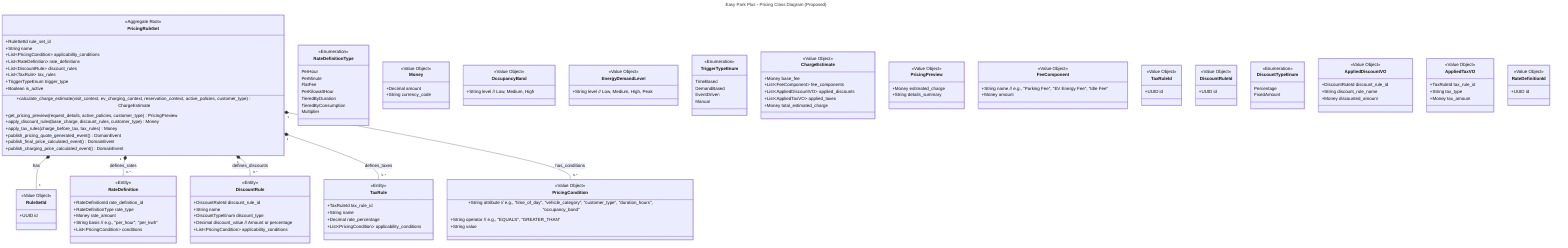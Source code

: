 ---
title: Easy Park Plus - Pricing Class Diagram (Proposed)
---

classDiagram
    class PricingRuleSet {
        <<Aggregate Root>>
        +RuleSetId rule_set_id
        +String name
        +List~PricingCondition~ applicability_conditions
        +List~RateDefinition~ rate_definitions
        +List~DiscountRule~ discount_rules
        +List~TaxRule~ tax_rules
        +TriggerTypeEnum trigger_type
        +Boolean is_active
        +calculate_charge_estimate(visit_context, ev_charging_context, reservation_context, active_policies, customer_type) ChargeEstimate
        +get_pricing_preview(request_details, active_policies, customer_type) PricingPreview
        +apply_discount_rules(base_charge, discount_rules, customer_type) Money
        +apply_tax_rules(charge_before_tax, tax_rules) Money
        +publish_pricing_quote_generated_event() DomainEvent
        +publish_final_price_calculated_event() DomainEvent
        +publish_charging_price_calculated_event() DomainEvent
    }

    class RateDefinition {
        <<Entity>>
        +RateDefinitionId rate_definition_id
        +RateDefinitionType rate_type
        +Money rate_amount
        +String basis // e.g., "per_hour", "per_kwh"
        +List~PricingCondition~ conditions
    }
    class TaxRule {
        <<Entity>>
        +TaxRuleId tax_rule_id
        +String name
        +Decimal rate_percentage
        +List~PricingCondition~ applicability_conditions
    }
    class DiscountRule {
        <<Entity>>
        +DiscountRuleId discount_rule_id
        +String name
        +DiscountTypeEnum discount_type
        +Decimal discount_value // Amount or percentage
        +List~PricingCondition~ applicability_conditions
    }

    class RuleSetId {
        <<Value Object>>
        +UUID id
    }
    class PricingCondition {
        <<Value Object>>
        +String attribute // e.g., "time_of_day", "vehicle_category", "customer_type", "duration_hours", "occupancy_band"
        +String operator // e.g., "EQUALS", "GREATER_THAN"
        +String value
    }
    class RateDefinitionType {
        <<Enumeration>>
        PerHour
        PerMinute
        FlatFee
        PerKilowattHour
        TieredByDuration
        TieredByConsumption
        Multiplier
    }
    class Money {
        <<Value Object>>
        +Decimal amount
        +String currency_code
    }
    class OccupancyBand {
        <<Value Object>>
        +String level // Low, Medium, High
    }
    class EnergyDemandLevel {
        <<Value Object>>
        +String level // Low, Medium, High, Peak
    }
    class TriggerTypeEnum {
        <<Enumeration>>
        TimeBased
        DemandBased
        EventDriven
        Manual
    }
    class ChargeEstimate {
        <<Value Object>>
        +Money base_fee
        +List~FeeComponent~ fee_components
        +List~AppliedDiscountVO~ applied_discounts
        +List~AppliedTaxVO~ applied_taxes
        +Money total_estimated_charge
    }
    class PricingPreview {
        <<Value Object>>
        +Money estimated_charge
        +String details_summary
    }
    class FeeComponent {
        <<Value Object>>
        +String name // e.g., "Parking Fee", "EV Energy Fee", "Idle Fee"
        +Money amount
    }
    class TaxRuleId {
        <<Value Object>>
        +UUID id
    }
    class DiscountRuleId {
        <<Value Object>>
        +UUID id
    }
    class DiscountTypeEnum {
        <<Enumeration>>
        Percentage
        FixedAmount
    }
    class AppliedDiscountVO {
        <<Value Object>>
        +DiscountRuleId discount_rule_id
        +String discount_rule_name
        +Money discounted_amount
    }
    class AppliedTaxVO {
        <<Value Object>>
        +TaxRuleId tax_rule_id
        +String tax_type
        +Money tax_amount
    }
    class RateDefinitionId {
        <<Value Object>>
        +UUID id
    }

    PricingRuleSet "1" *-- "1" RuleSetId : has
    PricingRuleSet "1" *-- "0..*" RateDefinition : defines_rates
    PricingRuleSet "1" *-- "0..*" DiscountRule : defines_discounts
    PricingRuleSet "1" *-- "0..*" TaxRule : defines_taxes
    PricingRuleSet "1" *-- "0..*" PricingCondition : has_conditions
